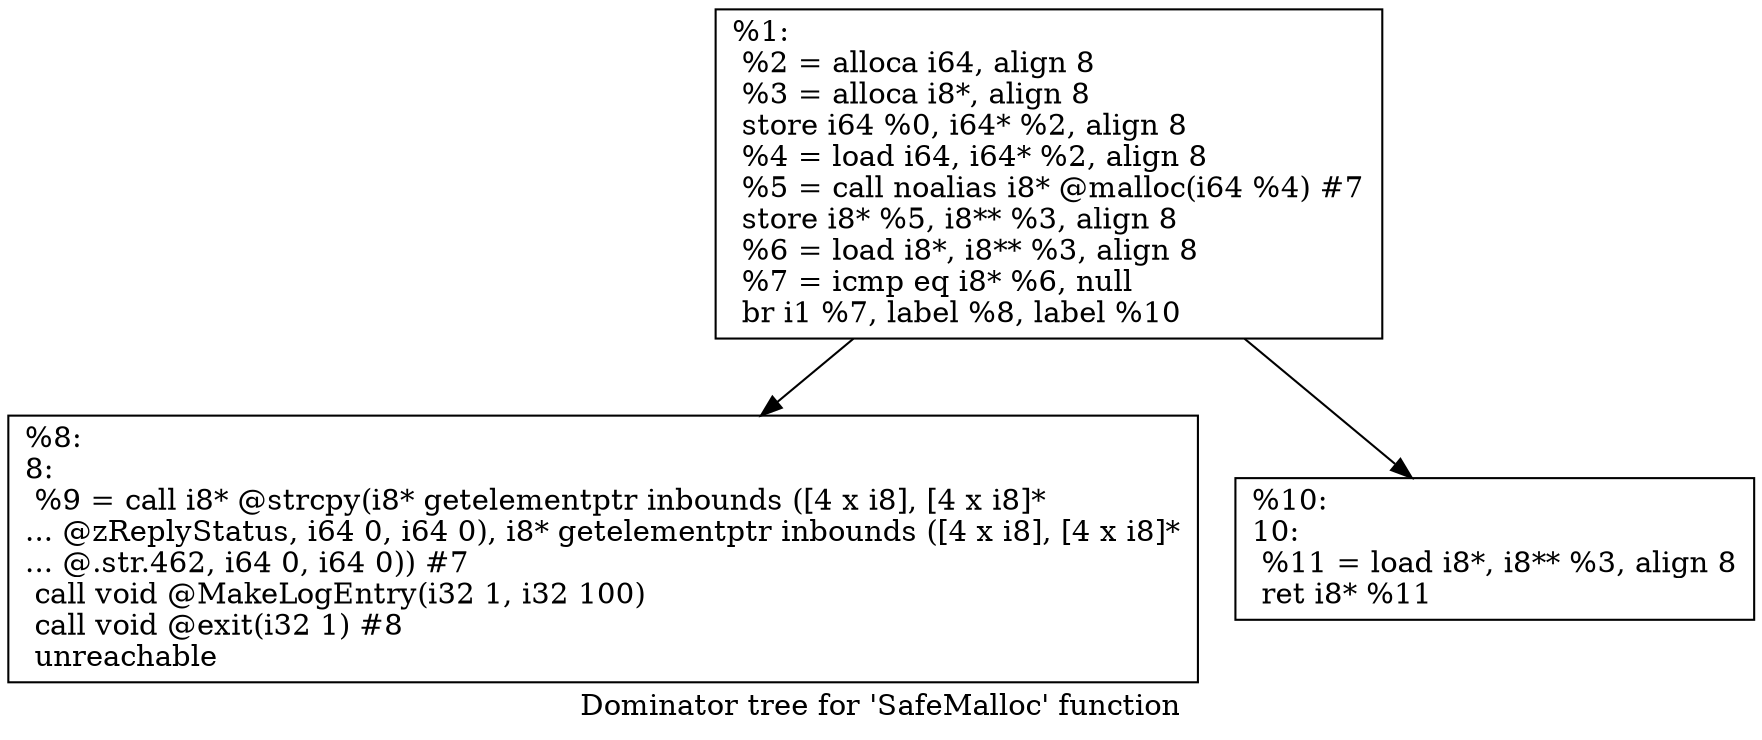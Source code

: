 digraph "Dominator tree for 'SafeMalloc' function" {
	label="Dominator tree for 'SafeMalloc' function";

	Node0x1df6a00 [shape=record,label="{%1:\l  %2 = alloca i64, align 8\l  %3 = alloca i8*, align 8\l  store i64 %0, i64* %2, align 8\l  %4 = load i64, i64* %2, align 8\l  %5 = call noalias i8* @malloc(i64 %4) #7\l  store i8* %5, i8** %3, align 8\l  %6 = load i8*, i8** %3, align 8\l  %7 = icmp eq i8* %6, null\l  br i1 %7, label %8, label %10\l}"];
	Node0x1df6a00 -> Node0x1dab2e0;
	Node0x1df6a00 -> Node0x1d71140;
	Node0x1dab2e0 [shape=record,label="{%8:\l8:                                                \l  %9 = call i8* @strcpy(i8* getelementptr inbounds ([4 x i8], [4 x i8]*\l... @zReplyStatus, i64 0, i64 0), i8* getelementptr inbounds ([4 x i8], [4 x i8]*\l... @.str.462, i64 0, i64 0)) #7\l  call void @MakeLogEntry(i32 1, i32 100)\l  call void @exit(i32 1) #8\l  unreachable\l}"];
	Node0x1d71140 [shape=record,label="{%10:\l10:                                               \l  %11 = load i8*, i8** %3, align 8\l  ret i8* %11\l}"];
}
